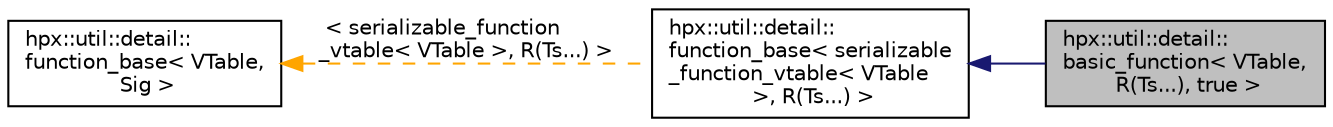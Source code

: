 digraph "hpx::util::detail::basic_function&lt; VTable, R(Ts...), true &gt;"
{
  edge [fontname="Helvetica",fontsize="10",labelfontname="Helvetica",labelfontsize="10"];
  node [fontname="Helvetica",fontsize="10",shape=record];
  rankdir="LR";
  Node3 [label="hpx::util::detail::\lbasic_function\< VTable,\l R(Ts...), true \>",height=0.2,width=0.4,color="black", fillcolor="grey75", style="filled", fontcolor="black"];
  Node4 -> Node3 [dir="back",color="midnightblue",fontsize="10",style="solid",fontname="Helvetica"];
  Node4 [label="hpx::util::detail::\lfunction_base\< serializable\l_function_vtable\< VTable\l \>, R(Ts...) \>",height=0.2,width=0.4,color="black", fillcolor="white", style="filled",URL="$dc/d34/classhpx_1_1util_1_1detail_1_1function__base.html"];
  Node5 -> Node4 [dir="back",color="orange",fontsize="10",style="dashed",label=" \< serializable_function\l_vtable\< VTable \>, R(Ts...) \>" ,fontname="Helvetica"];
  Node5 [label="hpx::util::detail::\lfunction_base\< VTable,\l Sig \>",height=0.2,width=0.4,color="black", fillcolor="white", style="filled",URL="$dc/d34/classhpx_1_1util_1_1detail_1_1function__base.html"];
}
